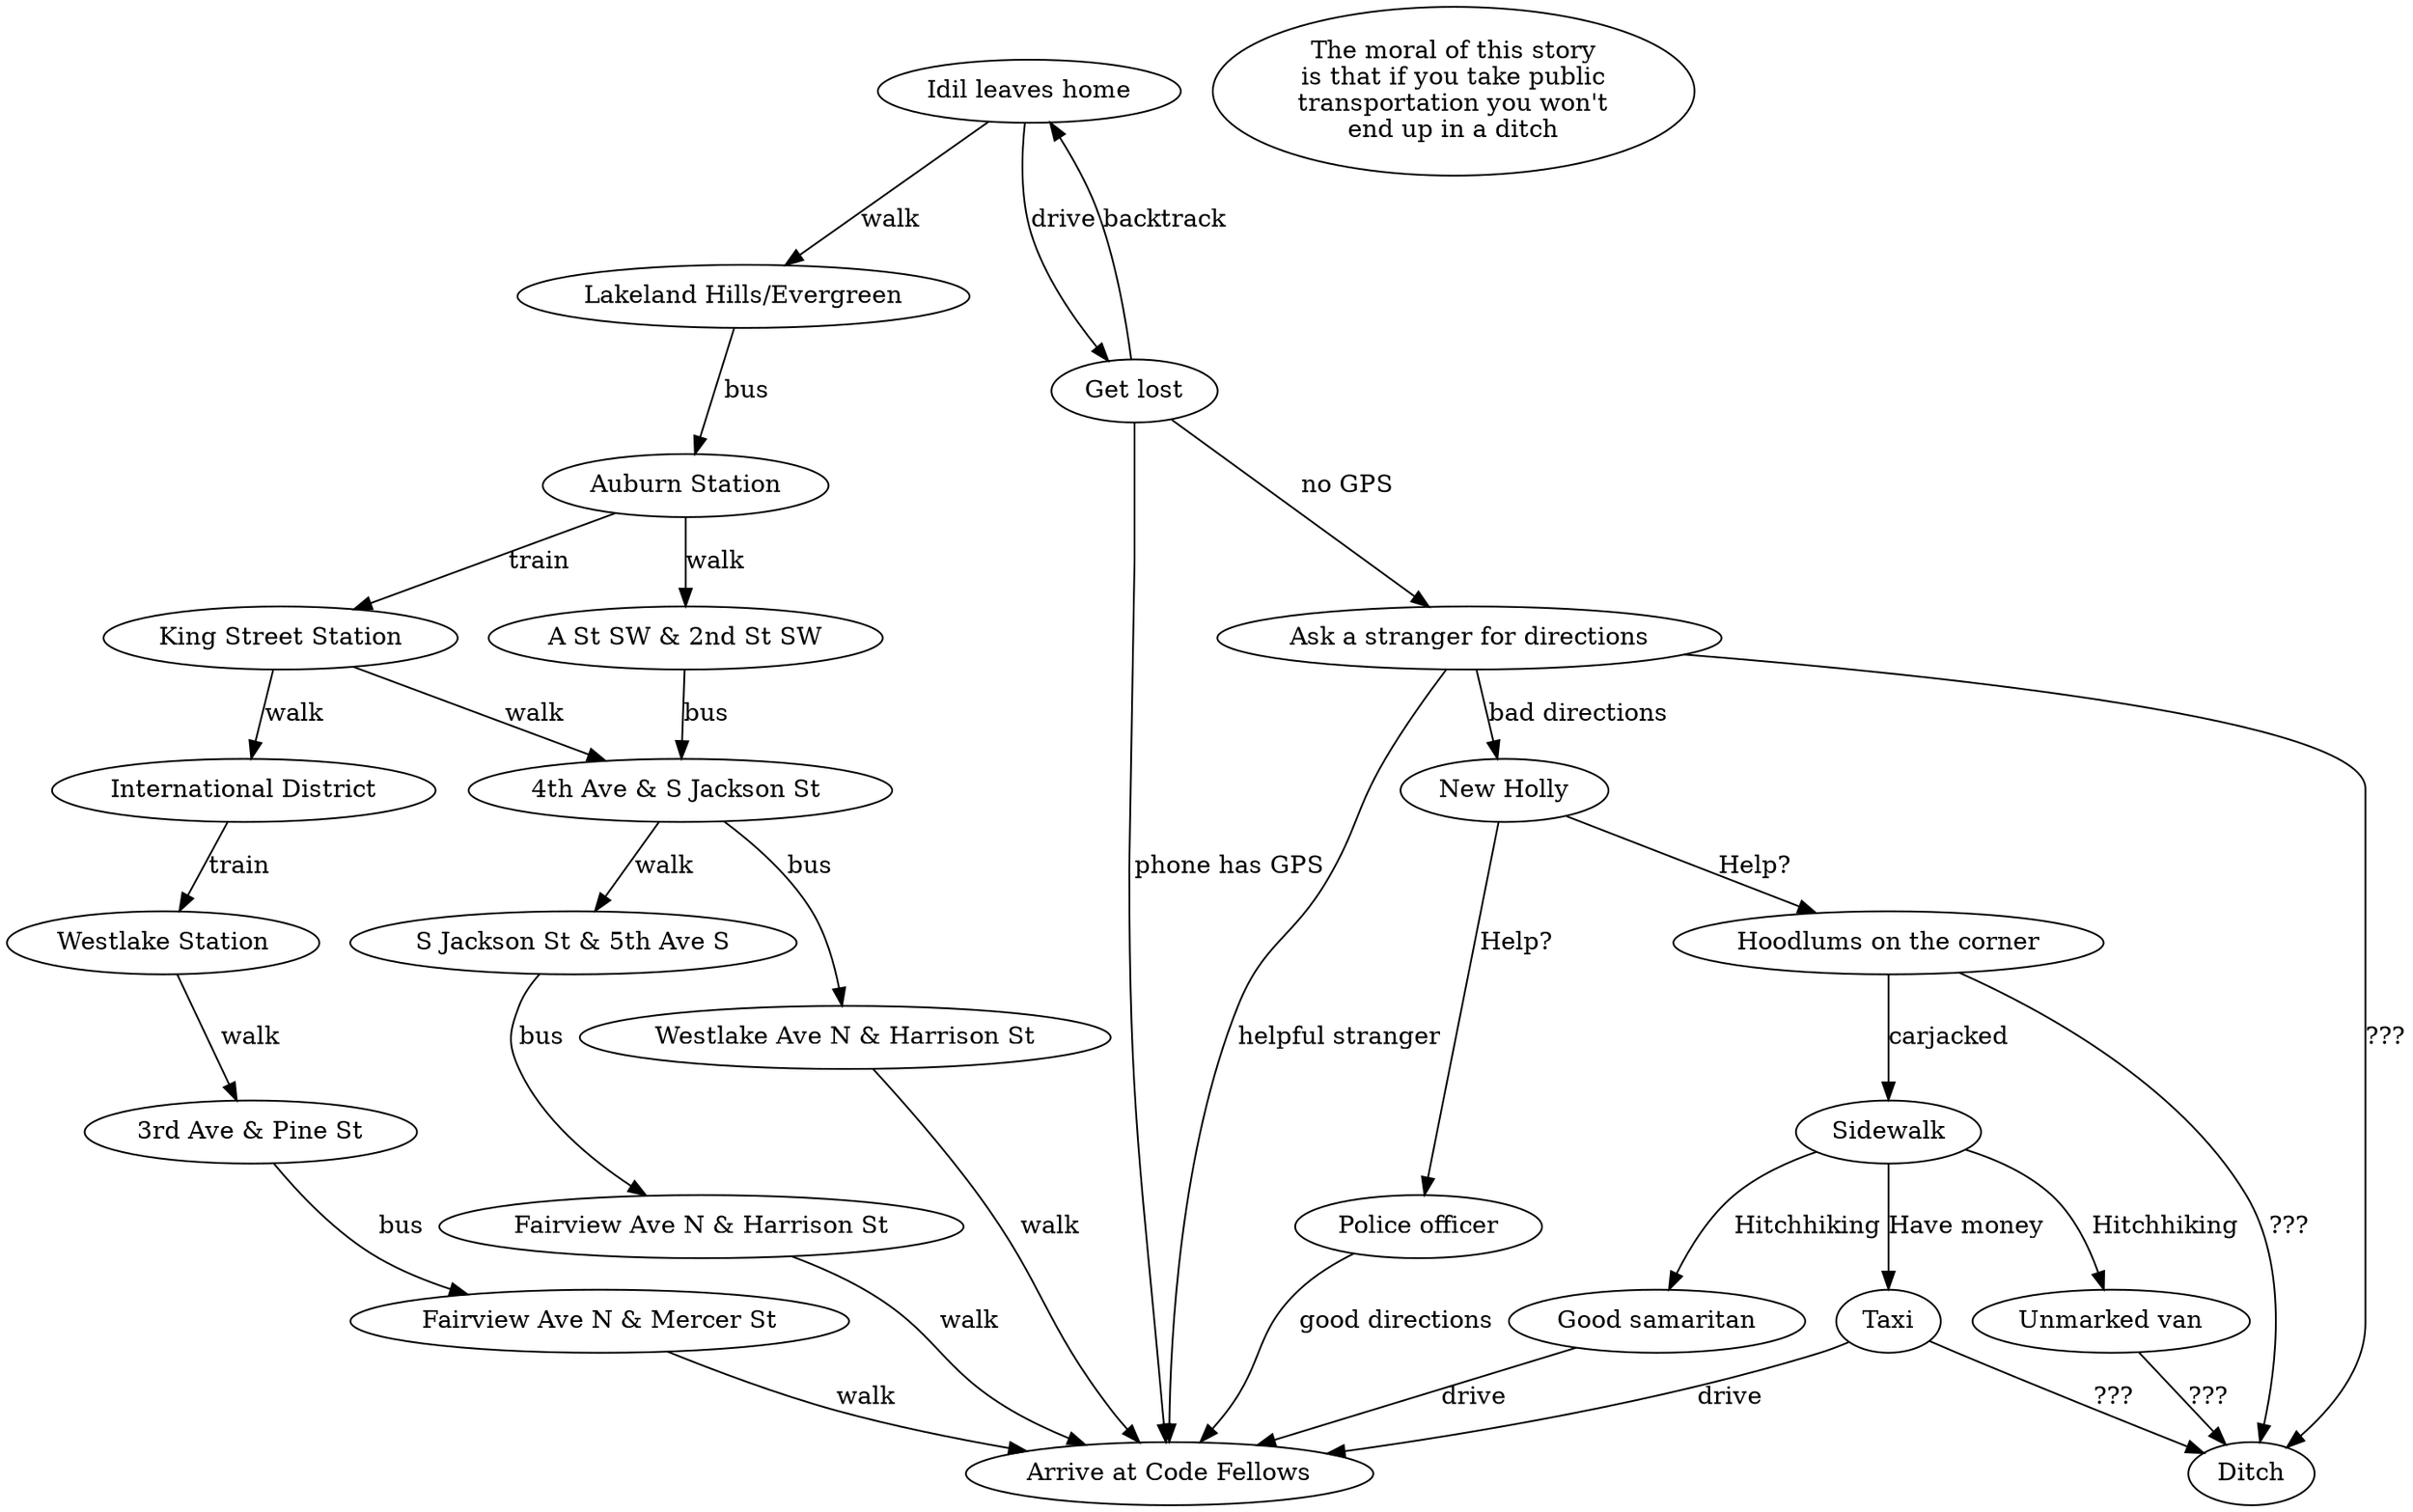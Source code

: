 digraph {

    home [label="Idil leaves home"]
    destination [label="Arrive at Code Fellows"]
    stop1 [label="Lakeland Hills/Evergreen"]
    stop2 [label="Auburn Station"]
    stop3 [label="King Street Station"]
    stop3a [label="A St SW & 2nd St SW"]
    stop3b [label="International District"]
    stop4 [label="4th Ave & S Jackson St "]
    stop4a [label="Westlake Station"]
    stop5 [label="S Jackson St & 5th Ave S"]
    stop5a [label="3rd Ave & Pine St"]
    stop6 [label="Westlake Ave N & Harrison St"]
    stop7 [label="Fairview Ave N & Harrison St"]
    stop7a [label="Fairview Ave N & Mercer St"]
    waypoint [label="Get lost"]
    strangerdanger [label="Ask a stranger for directions"]
    badneighborhood [label="New Holly"]
    cop [label="Police officer"]
    sketch [label="Hoodlums on the corner"]
    Sidewalk
    samaritan [label="Good samaritan"]
    Taxi
    van [label="Unmarked van"]
    Ditch
    moral [label="The moral of this story\nis that if you take public\ntransportation you won't\nend up in a ditch"]


    home -> stop1 [label="walk"]
    stop1 -> stop2 [label="bus"]
    stop2 -> stop3 [label="train"]
    stop2 -> stop3a [label="walk"]
    stop3a -> stop4 [label="bus"]
    stop3 -> stop4, stop3b [label="walk"]
    stop3b -> stop4a [label="train"]
    stop4 -> stop6 [label="bus"]
    stop4 -> stop5 [label="walk"]
    stop4a -> stop5a [label="walk"]
    stop5 -> stop7 [label="bus"]
    stop5a -> stop7a [label="bus"]
    stop6, stop7, stop7a -> destination [label="walk"]

    home -> waypoint [label="drive"]
    waypoint -> destination [label="phone has GPS"]
    waypoint -> strangerdanger [label="no GPS"]
    waypoint -> home [label="backtrack"]
    strangerdanger -> destination [label="helpful stranger"]
    strangerdanger -> badneighborhood [label="bad directions"]
    badneighborhood -> cop, sketch [label="Help?"]
    cop -> destination [label="good directions"]
    sketch -> Sidewalk [label="carjacked"]
    Sidewalk -> Taxi [label="Have money"]
    Sidewalk -> samaritan, van [label="Hitchhiking"]
    Taxi, samaritan -> destination [label="drive"]
    strangerdanger, sketch, Taxi, van -> Ditch [label="???"]
}
